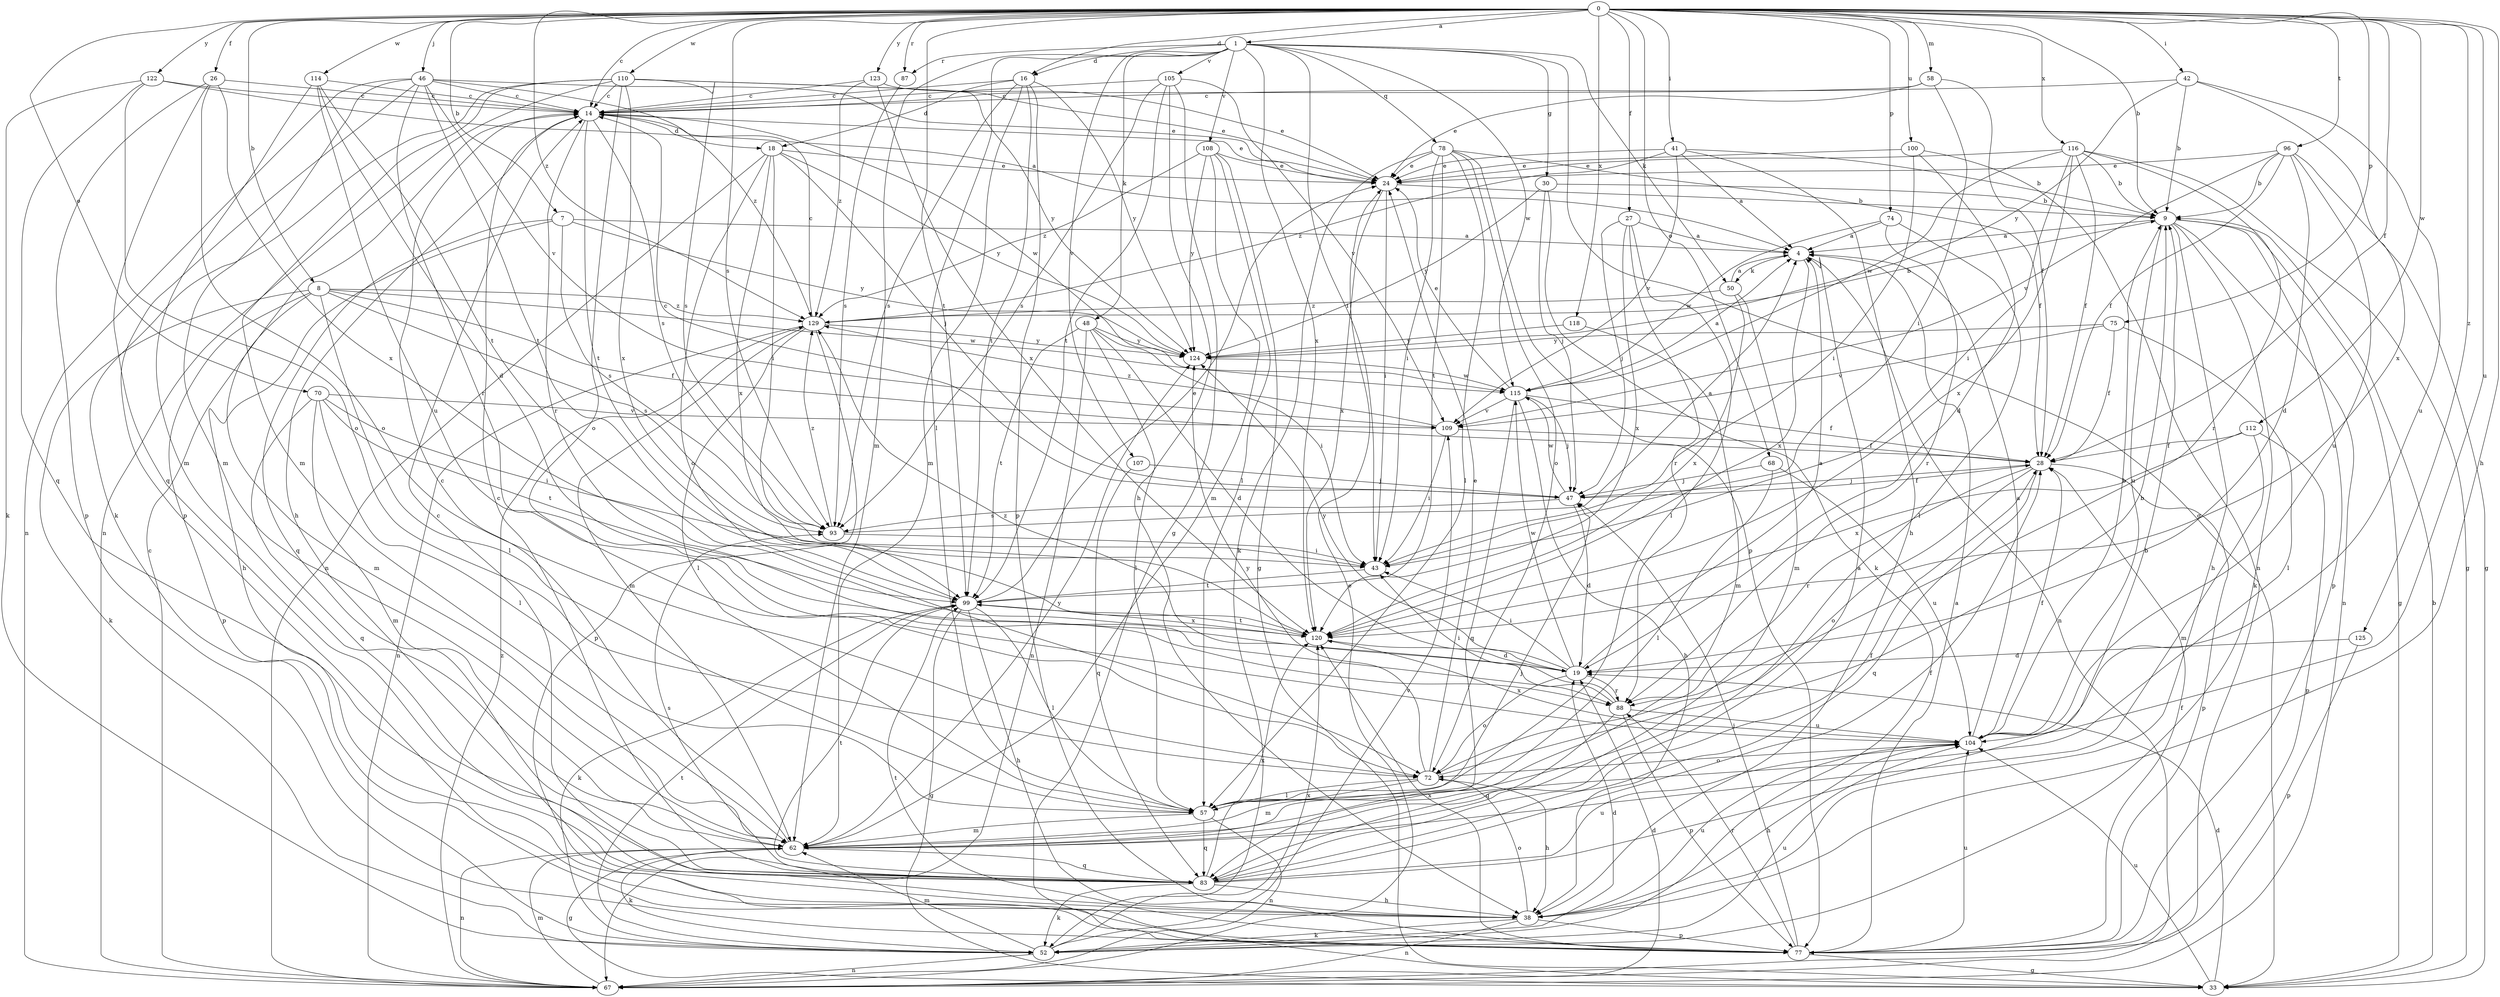 strict digraph  {
0;
1;
4;
7;
8;
9;
14;
16;
18;
19;
24;
26;
27;
28;
30;
33;
38;
41;
42;
43;
46;
47;
48;
50;
52;
57;
58;
62;
67;
68;
70;
72;
74;
75;
77;
78;
83;
87;
88;
93;
96;
99;
100;
104;
105;
107;
108;
109;
110;
112;
114;
115;
116;
118;
120;
122;
123;
124;
125;
129;
0 -> 1  [label=a];
0 -> 7  [label=b];
0 -> 8  [label=b];
0 -> 9  [label=b];
0 -> 14  [label=c];
0 -> 16  [label=d];
0 -> 26  [label=f];
0 -> 27  [label=f];
0 -> 28  [label=f];
0 -> 38  [label=h];
0 -> 41  [label=i];
0 -> 42  [label=i];
0 -> 46  [label=j];
0 -> 58  [label=m];
0 -> 68  [label=o];
0 -> 70  [label=o];
0 -> 74  [label=p];
0 -> 75  [label=p];
0 -> 87  [label=r];
0 -> 93  [label=s];
0 -> 96  [label=t];
0 -> 99  [label=t];
0 -> 100  [label=u];
0 -> 104  [label=u];
0 -> 110  [label=w];
0 -> 112  [label=w];
0 -> 114  [label=w];
0 -> 116  [label=x];
0 -> 118  [label=x];
0 -> 122  [label=y];
0 -> 123  [label=y];
0 -> 125  [label=z];
0 -> 129  [label=z];
1 -> 16  [label=d];
1 -> 30  [label=g];
1 -> 33  [label=g];
1 -> 43  [label=i];
1 -> 48  [label=k];
1 -> 50  [label=k];
1 -> 57  [label=l];
1 -> 62  [label=m];
1 -> 78  [label=q];
1 -> 87  [label=r];
1 -> 105  [label=v];
1 -> 107  [label=v];
1 -> 108  [label=v];
1 -> 115  [label=w];
1 -> 120  [label=x];
4 -> 50  [label=k];
4 -> 67  [label=n];
4 -> 120  [label=x];
7 -> 4  [label=a];
7 -> 38  [label=h];
7 -> 83  [label=q];
7 -> 93  [label=s];
7 -> 124  [label=y];
8 -> 28  [label=f];
8 -> 52  [label=k];
8 -> 57  [label=l];
8 -> 62  [label=m];
8 -> 77  [label=p];
8 -> 93  [label=s];
8 -> 115  [label=w];
8 -> 129  [label=z];
9 -> 4  [label=a];
9 -> 33  [label=g];
9 -> 38  [label=h];
9 -> 52  [label=k];
9 -> 67  [label=n];
9 -> 77  [label=p];
9 -> 104  [label=u];
14 -> 18  [label=d];
14 -> 24  [label=e];
14 -> 38  [label=h];
14 -> 88  [label=r];
14 -> 93  [label=s];
14 -> 99  [label=t];
14 -> 115  [label=w];
16 -> 14  [label=c];
16 -> 18  [label=d];
16 -> 62  [label=m];
16 -> 77  [label=p];
16 -> 93  [label=s];
16 -> 99  [label=t];
16 -> 124  [label=y];
18 -> 24  [label=e];
18 -> 43  [label=i];
18 -> 47  [label=j];
18 -> 67  [label=n];
18 -> 72  [label=o];
18 -> 120  [label=x];
18 -> 124  [label=y];
19 -> 4  [label=a];
19 -> 43  [label=i];
19 -> 72  [label=o];
19 -> 88  [label=r];
19 -> 115  [label=w];
19 -> 124  [label=y];
24 -> 9  [label=b];
24 -> 43  [label=i];
24 -> 120  [label=x];
26 -> 14  [label=c];
26 -> 72  [label=o];
26 -> 77  [label=p];
26 -> 83  [label=q];
26 -> 120  [label=x];
27 -> 4  [label=a];
27 -> 47  [label=j];
27 -> 57  [label=l];
27 -> 88  [label=r];
27 -> 120  [label=x];
28 -> 47  [label=j];
28 -> 72  [label=o];
28 -> 77  [label=p];
28 -> 83  [label=q];
28 -> 88  [label=r];
30 -> 9  [label=b];
30 -> 47  [label=j];
30 -> 52  [label=k];
30 -> 124  [label=y];
33 -> 9  [label=b];
33 -> 19  [label=d];
33 -> 104  [label=u];
38 -> 14  [label=c];
38 -> 52  [label=k];
38 -> 67  [label=n];
38 -> 72  [label=o];
38 -> 77  [label=p];
38 -> 104  [label=u];
41 -> 4  [label=a];
41 -> 9  [label=b];
41 -> 24  [label=e];
41 -> 38  [label=h];
41 -> 109  [label=v];
41 -> 129  [label=z];
42 -> 9  [label=b];
42 -> 14  [label=c];
42 -> 104  [label=u];
42 -> 120  [label=x];
42 -> 124  [label=y];
43 -> 99  [label=t];
46 -> 14  [label=c];
46 -> 24  [label=e];
46 -> 62  [label=m];
46 -> 67  [label=n];
46 -> 77  [label=p];
46 -> 88  [label=r];
46 -> 99  [label=t];
46 -> 109  [label=v];
46 -> 129  [label=z];
47 -> 14  [label=c];
47 -> 19  [label=d];
47 -> 28  [label=f];
47 -> 93  [label=s];
47 -> 115  [label=w];
48 -> 19  [label=d];
48 -> 43  [label=i];
48 -> 57  [label=l];
48 -> 67  [label=n];
48 -> 99  [label=t];
48 -> 124  [label=y];
50 -> 4  [label=a];
50 -> 62  [label=m];
50 -> 120  [label=x];
50 -> 129  [label=z];
52 -> 19  [label=d];
52 -> 62  [label=m];
52 -> 67  [label=n];
52 -> 99  [label=t];
52 -> 104  [label=u];
52 -> 109  [label=v];
52 -> 120  [label=x];
57 -> 62  [label=m];
57 -> 67  [label=n];
57 -> 83  [label=q];
58 -> 14  [label=c];
58 -> 24  [label=e];
58 -> 28  [label=f];
58 -> 43  [label=i];
62 -> 14  [label=c];
62 -> 28  [label=f];
62 -> 33  [label=g];
62 -> 47  [label=j];
62 -> 52  [label=k];
62 -> 67  [label=n];
62 -> 83  [label=q];
62 -> 124  [label=y];
67 -> 14  [label=c];
67 -> 19  [label=d];
67 -> 24  [label=e];
67 -> 62  [label=m];
67 -> 129  [label=z];
68 -> 47  [label=j];
68 -> 57  [label=l];
68 -> 104  [label=u];
70 -> 43  [label=i];
70 -> 57  [label=l];
70 -> 62  [label=m];
70 -> 83  [label=q];
70 -> 99  [label=t];
70 -> 109  [label=v];
72 -> 9  [label=b];
72 -> 24  [label=e];
72 -> 38  [label=h];
72 -> 57  [label=l];
72 -> 62  [label=m];
72 -> 124  [label=y];
74 -> 4  [label=a];
74 -> 57  [label=l];
74 -> 88  [label=r];
74 -> 115  [label=w];
75 -> 28  [label=f];
75 -> 57  [label=l];
75 -> 109  [label=v];
75 -> 124  [label=y];
77 -> 4  [label=a];
77 -> 28  [label=f];
77 -> 33  [label=g];
77 -> 47  [label=j];
77 -> 88  [label=r];
77 -> 99  [label=t];
77 -> 104  [label=u];
77 -> 120  [label=x];
78 -> 24  [label=e];
78 -> 28  [label=f];
78 -> 43  [label=i];
78 -> 52  [label=k];
78 -> 57  [label=l];
78 -> 72  [label=o];
78 -> 77  [label=p];
78 -> 99  [label=t];
83 -> 4  [label=a];
83 -> 9  [label=b];
83 -> 14  [label=c];
83 -> 28  [label=f];
83 -> 38  [label=h];
83 -> 52  [label=k];
83 -> 93  [label=s];
83 -> 99  [label=t];
83 -> 104  [label=u];
83 -> 120  [label=x];
87 -> 93  [label=s];
88 -> 43  [label=i];
88 -> 77  [label=p];
88 -> 83  [label=q];
88 -> 104  [label=u];
88 -> 129  [label=z];
93 -> 4  [label=a];
93 -> 43  [label=i];
93 -> 129  [label=z];
96 -> 9  [label=b];
96 -> 19  [label=d];
96 -> 24  [label=e];
96 -> 28  [label=f];
96 -> 33  [label=g];
96 -> 104  [label=u];
96 -> 109  [label=v];
99 -> 24  [label=e];
99 -> 33  [label=g];
99 -> 38  [label=h];
99 -> 52  [label=k];
99 -> 57  [label=l];
99 -> 120  [label=x];
100 -> 19  [label=d];
100 -> 24  [label=e];
100 -> 43  [label=i];
100 -> 67  [label=n];
104 -> 4  [label=a];
104 -> 9  [label=b];
104 -> 28  [label=f];
104 -> 38  [label=h];
104 -> 72  [label=o];
104 -> 120  [label=x];
105 -> 14  [label=c];
105 -> 33  [label=g];
105 -> 38  [label=h];
105 -> 93  [label=s];
105 -> 99  [label=t];
105 -> 109  [label=v];
107 -> 47  [label=j];
107 -> 83  [label=q];
108 -> 24  [label=e];
108 -> 33  [label=g];
108 -> 57  [label=l];
108 -> 62  [label=m];
108 -> 124  [label=y];
108 -> 129  [label=z];
109 -> 28  [label=f];
109 -> 43  [label=i];
109 -> 129  [label=z];
110 -> 14  [label=c];
110 -> 24  [label=e];
110 -> 52  [label=k];
110 -> 62  [label=m];
110 -> 67  [label=n];
110 -> 72  [label=o];
110 -> 93  [label=s];
110 -> 120  [label=x];
110 -> 124  [label=y];
112 -> 28  [label=f];
112 -> 62  [label=m];
112 -> 77  [label=p];
112 -> 120  [label=x];
114 -> 14  [label=c];
114 -> 19  [label=d];
114 -> 62  [label=m];
114 -> 99  [label=t];
114 -> 104  [label=u];
115 -> 4  [label=a];
115 -> 24  [label=e];
115 -> 28  [label=f];
115 -> 38  [label=h];
115 -> 47  [label=j];
115 -> 83  [label=q];
115 -> 109  [label=v];
116 -> 9  [label=b];
116 -> 24  [label=e];
116 -> 28  [label=f];
116 -> 33  [label=g];
116 -> 43  [label=i];
116 -> 88  [label=r];
116 -> 115  [label=w];
116 -> 120  [label=x];
118 -> 62  [label=m];
118 -> 124  [label=y];
120 -> 19  [label=d];
120 -> 99  [label=t];
122 -> 4  [label=a];
122 -> 14  [label=c];
122 -> 52  [label=k];
122 -> 72  [label=o];
122 -> 83  [label=q];
123 -> 14  [label=c];
123 -> 24  [label=e];
123 -> 120  [label=x];
123 -> 129  [label=z];
124 -> 115  [label=w];
125 -> 19  [label=d];
125 -> 77  [label=p];
129 -> 9  [label=b];
129 -> 14  [label=c];
129 -> 57  [label=l];
129 -> 62  [label=m];
129 -> 67  [label=n];
129 -> 77  [label=p];
129 -> 124  [label=y];
}
